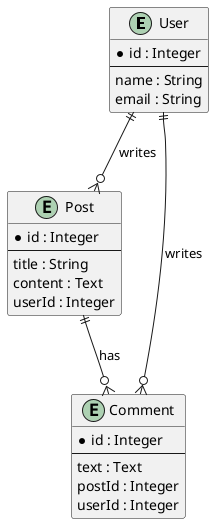 @startuml

entity "User" {
  * id : Integer
  --
  name : String
  email : String
}

entity "Post" {
  * id : Integer
  --
  title : String
  content : Text
  userId : Integer
}

entity "Comment" {
  * id : Integer
  --
  text : Text
  postId : Integer
  userId : Integer
}

User ||--o{ Post : writes
Post ||--o{ Comment : has
User ||--o{ Comment : writes

@enduml
